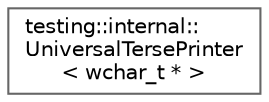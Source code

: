 digraph "Graphical Class Hierarchy"
{
 // LATEX_PDF_SIZE
  bgcolor="transparent";
  edge [fontname=Helvetica,fontsize=10,labelfontname=Helvetica,labelfontsize=10];
  node [fontname=Helvetica,fontsize=10,shape=box,height=0.2,width=0.4];
  rankdir="LR";
  Node0 [id="Node000000",label="testing::internal::\lUniversalTersePrinter\l\< wchar_t * \>",height=0.2,width=0.4,color="grey40", fillcolor="white", style="filled",URL="$classtesting_1_1internal_1_1UniversalTersePrinter_3_01wchar__t_01_5_01_4.html",tooltip=" "];
}
